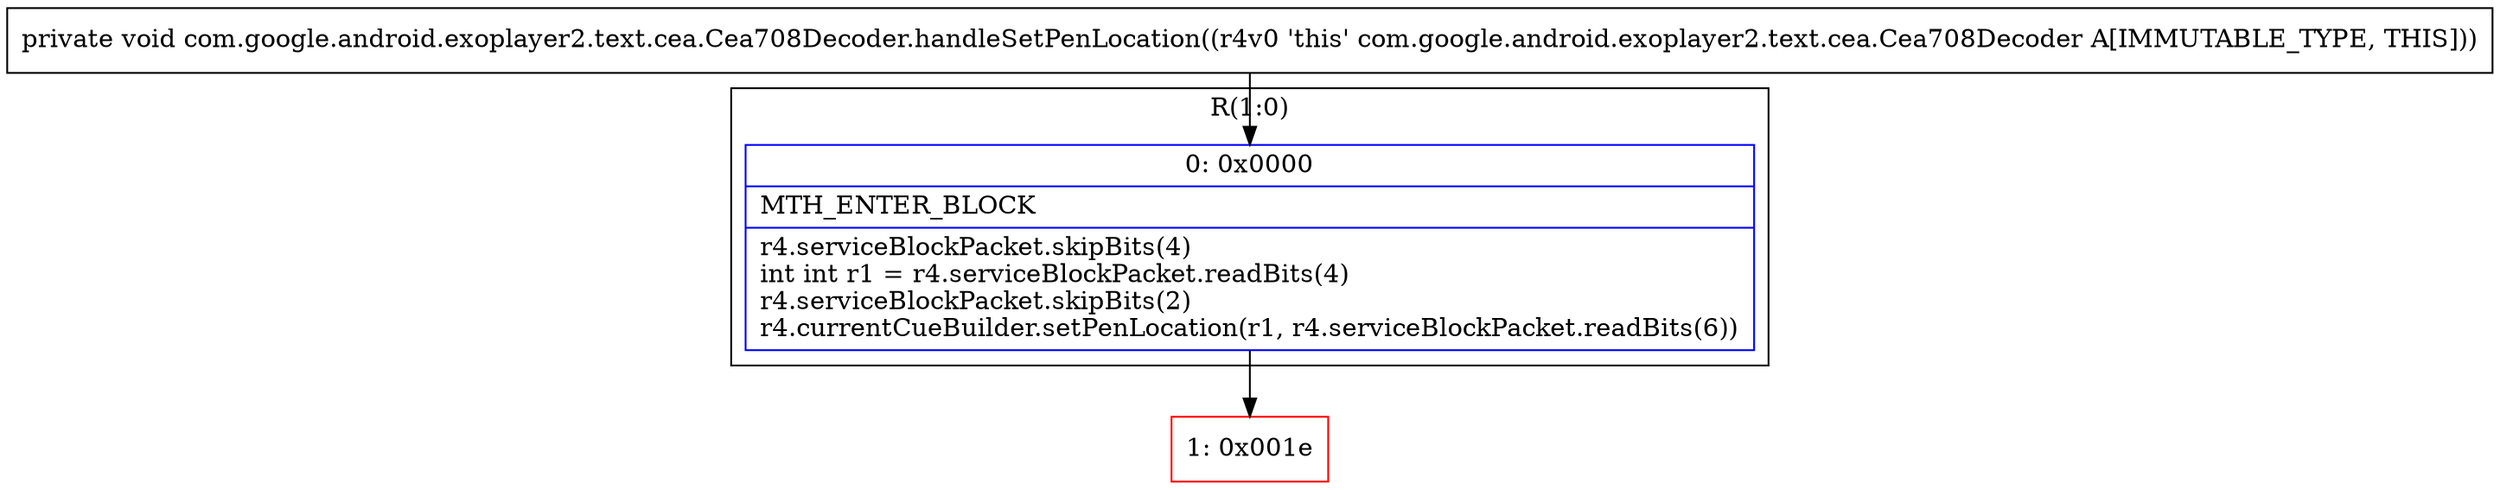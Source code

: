 digraph "CFG forcom.google.android.exoplayer2.text.cea.Cea708Decoder.handleSetPenLocation()V" {
subgraph cluster_Region_1087812891 {
label = "R(1:0)";
node [shape=record,color=blue];
Node_0 [shape=record,label="{0\:\ 0x0000|MTH_ENTER_BLOCK\l|r4.serviceBlockPacket.skipBits(4)\lint int r1 = r4.serviceBlockPacket.readBits(4)\lr4.serviceBlockPacket.skipBits(2)\lr4.currentCueBuilder.setPenLocation(r1, r4.serviceBlockPacket.readBits(6))\l}"];
}
Node_1 [shape=record,color=red,label="{1\:\ 0x001e}"];
MethodNode[shape=record,label="{private void com.google.android.exoplayer2.text.cea.Cea708Decoder.handleSetPenLocation((r4v0 'this' com.google.android.exoplayer2.text.cea.Cea708Decoder A[IMMUTABLE_TYPE, THIS])) }"];
MethodNode -> Node_0;
Node_0 -> Node_1;
}

